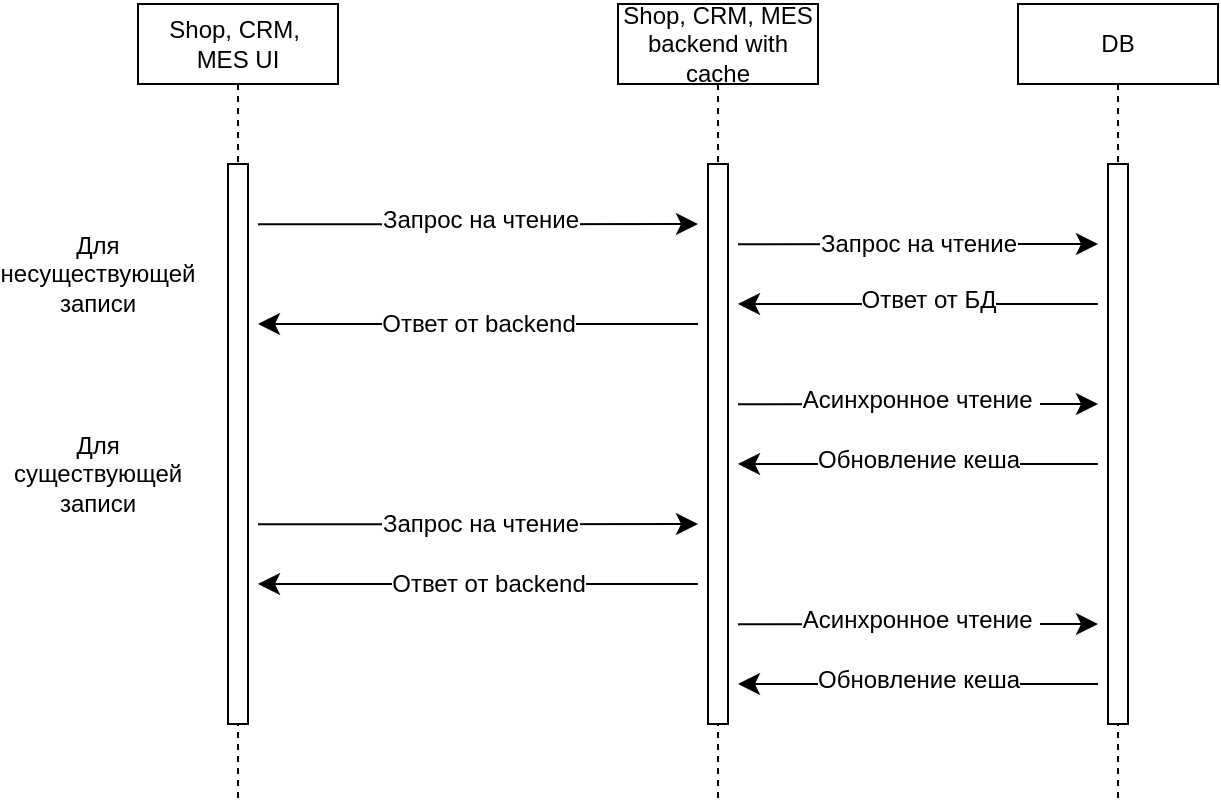 <mxfile version="26.0.3">
  <diagram name="Page-1" id="2YBvvXClWsGukQMizWep">
    <mxGraphModel dx="1133" dy="-204" grid="1" gridSize="10" guides="1" tooltips="1" connect="1" arrows="1" fold="1" page="0" pageScale="1" pageWidth="850" pageHeight="1100" math="0" shadow="0">
      <root>
        <mxCell id="0" />
        <mxCell id="1" parent="0" />
        <mxCell id="5T6kMtZdwsgVtmDSNC7b-7" value="Shop, CRM,&amp;nbsp;&lt;div&gt;MES UI&lt;/div&gt;" style="shape=umlLifeline;perimeter=lifelinePerimeter;whiteSpace=wrap;html=1;container=0;dropTarget=0;collapsible=0;recursiveResize=0;outlineConnect=0;portConstraint=eastwest;newEdgeStyle={&quot;edgeStyle&quot;:&quot;elbowEdgeStyle&quot;,&quot;elbow&quot;:&quot;vertical&quot;,&quot;curved&quot;:0,&quot;rounded&quot;:0};" vertex="1" parent="1">
          <mxGeometry x="-10" y="920" width="100" height="400" as="geometry" />
        </mxCell>
        <mxCell id="5T6kMtZdwsgVtmDSNC7b-8" value="" style="html=1;points=[];perimeter=orthogonalPerimeter;outlineConnect=0;targetShapes=umlLifeline;portConstraint=eastwest;newEdgeStyle={&quot;edgeStyle&quot;:&quot;elbowEdgeStyle&quot;,&quot;elbow&quot;:&quot;vertical&quot;,&quot;curved&quot;:0,&quot;rounded&quot;:0};" vertex="1" parent="5T6kMtZdwsgVtmDSNC7b-7">
          <mxGeometry x="45" y="80" width="10" height="280" as="geometry" />
        </mxCell>
        <mxCell id="5T6kMtZdwsgVtmDSNC7b-9" value="Shop, CRM, MES backend with cache" style="shape=umlLifeline;perimeter=lifelinePerimeter;whiteSpace=wrap;html=1;container=0;dropTarget=0;collapsible=0;recursiveResize=0;outlineConnect=0;portConstraint=eastwest;newEdgeStyle={&quot;edgeStyle&quot;:&quot;elbowEdgeStyle&quot;,&quot;elbow&quot;:&quot;vertical&quot;,&quot;curved&quot;:0,&quot;rounded&quot;:0};" vertex="1" parent="1">
          <mxGeometry x="230" y="920" width="100" height="400" as="geometry" />
        </mxCell>
        <mxCell id="5T6kMtZdwsgVtmDSNC7b-10" value="" style="html=1;points=[];perimeter=orthogonalPerimeter;outlineConnect=0;targetShapes=umlLifeline;portConstraint=eastwest;newEdgeStyle={&quot;edgeStyle&quot;:&quot;elbowEdgeStyle&quot;,&quot;elbow&quot;:&quot;vertical&quot;,&quot;curved&quot;:0,&quot;rounded&quot;:0};" vertex="1" parent="5T6kMtZdwsgVtmDSNC7b-9">
          <mxGeometry x="45" y="80" width="10" height="280" as="geometry" />
        </mxCell>
        <mxCell id="5T6kMtZdwsgVtmDSNC7b-11" value="DB" style="shape=umlLifeline;perimeter=lifelinePerimeter;whiteSpace=wrap;html=1;container=0;dropTarget=0;collapsible=0;recursiveResize=0;outlineConnect=0;portConstraint=eastwest;newEdgeStyle={&quot;edgeStyle&quot;:&quot;elbowEdgeStyle&quot;,&quot;elbow&quot;:&quot;vertical&quot;,&quot;curved&quot;:0,&quot;rounded&quot;:0};" vertex="1" parent="1">
          <mxGeometry x="430" y="920" width="100" height="400" as="geometry" />
        </mxCell>
        <mxCell id="5T6kMtZdwsgVtmDSNC7b-12" value="" style="html=1;points=[];perimeter=orthogonalPerimeter;outlineConnect=0;targetShapes=umlLifeline;portConstraint=eastwest;newEdgeStyle={&quot;edgeStyle&quot;:&quot;elbowEdgeStyle&quot;,&quot;elbow&quot;:&quot;vertical&quot;,&quot;curved&quot;:0,&quot;rounded&quot;:0};" vertex="1" parent="5T6kMtZdwsgVtmDSNC7b-11">
          <mxGeometry x="45" y="80" width="10" height="280" as="geometry" />
        </mxCell>
        <mxCell id="5T6kMtZdwsgVtmDSNC7b-19" style="edgeStyle=elbowEdgeStyle;curved=0;rounded=0;orthogonalLoop=1;jettySize=auto;html=1;elbow=vertical;fontSize=12;startSize=8;endSize=8;" edge="1" parent="1">
          <mxGeometry relative="1" as="geometry">
            <mxPoint x="50.0" y="1030.169" as="sourcePoint" />
            <mxPoint x="270" y="1030.005" as="targetPoint" />
          </mxGeometry>
        </mxCell>
        <mxCell id="5T6kMtZdwsgVtmDSNC7b-20" value="Запрос на чтение" style="edgeLabel;html=1;align=center;verticalAlign=middle;resizable=0;points=[];fontSize=12;" vertex="1" connectable="0" parent="5T6kMtZdwsgVtmDSNC7b-19">
          <mxGeometry x="0.229" y="1" relative="1" as="geometry">
            <mxPoint x="-25" y="-1" as="offset" />
          </mxGeometry>
        </mxCell>
        <mxCell id="5T6kMtZdwsgVtmDSNC7b-31" style="edgeStyle=elbowEdgeStyle;curved=0;rounded=0;orthogonalLoop=1;jettySize=auto;html=1;elbow=vertical;fontSize=12;startSize=8;endSize=8;" edge="1" parent="1">
          <mxGeometry relative="1" as="geometry">
            <mxPoint x="470" y="1070" as="sourcePoint" />
            <mxPoint x="290" y="1070.003" as="targetPoint" />
          </mxGeometry>
        </mxCell>
        <mxCell id="5T6kMtZdwsgVtmDSNC7b-32" value="Ответ от БД" style="edgeLabel;html=1;align=center;verticalAlign=middle;resizable=0;points=[];fontSize=12;" vertex="1" connectable="0" parent="5T6kMtZdwsgVtmDSNC7b-31">
          <mxGeometry x="0.309" y="-2" relative="1" as="geometry">
            <mxPoint x="33" as="offset" />
          </mxGeometry>
        </mxCell>
        <mxCell id="5T6kMtZdwsgVtmDSNC7b-33" style="edgeStyle=elbowEdgeStyle;curved=0;rounded=0;orthogonalLoop=1;jettySize=auto;html=1;elbow=vertical;fontSize=12;startSize=8;endSize=8;" edge="1" parent="1">
          <mxGeometry relative="1" as="geometry">
            <mxPoint x="270.0" y="1080.001" as="sourcePoint" />
            <mxPoint x="50.0" y="1080.001" as="targetPoint" />
          </mxGeometry>
        </mxCell>
        <mxCell id="5T6kMtZdwsgVtmDSNC7b-34" value="Ответ от backend" style="edgeLabel;html=1;align=center;verticalAlign=middle;resizable=0;points=[];fontSize=12;" vertex="1" connectable="0" parent="5T6kMtZdwsgVtmDSNC7b-33">
          <mxGeometry x="0.255" relative="1" as="geometry">
            <mxPoint x="28" as="offset" />
          </mxGeometry>
        </mxCell>
        <mxCell id="5T6kMtZdwsgVtmDSNC7b-35" style="edgeStyle=elbowEdgeStyle;curved=0;rounded=0;orthogonalLoop=1;jettySize=auto;html=1;elbow=vertical;fontSize=12;startSize=8;endSize=8;" edge="1" parent="1">
          <mxGeometry relative="1" as="geometry">
            <mxPoint x="290.0" y="1040.169" as="sourcePoint" />
            <mxPoint x="470" y="1040" as="targetPoint" />
          </mxGeometry>
        </mxCell>
        <mxCell id="5T6kMtZdwsgVtmDSNC7b-36" value="Запрос на чтение" style="edgeLabel;html=1;align=center;verticalAlign=middle;resizable=0;points=[];fontSize=12;" vertex="1" connectable="0" parent="5T6kMtZdwsgVtmDSNC7b-35">
          <mxGeometry x="0.229" y="1" relative="1" as="geometry">
            <mxPoint x="-21" y="1" as="offset" />
          </mxGeometry>
        </mxCell>
        <mxCell id="5T6kMtZdwsgVtmDSNC7b-38" style="edgeStyle=elbowEdgeStyle;curved=0;rounded=0;orthogonalLoop=1;jettySize=auto;html=1;elbow=vertical;fontSize=12;startSize=8;endSize=8;" edge="1" parent="1">
          <mxGeometry relative="1" as="geometry">
            <mxPoint x="50.0" y="1180.169" as="sourcePoint" />
            <mxPoint x="270" y="1180.005" as="targetPoint" />
          </mxGeometry>
        </mxCell>
        <mxCell id="5T6kMtZdwsgVtmDSNC7b-39" value="Запрос на чтение" style="edgeLabel;html=1;align=center;verticalAlign=middle;resizable=0;points=[];fontSize=12;" vertex="1" connectable="0" parent="5T6kMtZdwsgVtmDSNC7b-38">
          <mxGeometry x="0.229" y="1" relative="1" as="geometry">
            <mxPoint x="-25" y="1" as="offset" />
          </mxGeometry>
        </mxCell>
        <mxCell id="5T6kMtZdwsgVtmDSNC7b-40" style="edgeStyle=elbowEdgeStyle;curved=0;rounded=0;orthogonalLoop=1;jettySize=auto;html=1;elbow=vertical;fontSize=12;startSize=8;endSize=8;" edge="1" parent="1">
          <mxGeometry relative="1" as="geometry">
            <mxPoint x="470" y="1150" as="sourcePoint" />
            <mxPoint x="290" y="1150.003" as="targetPoint" />
          </mxGeometry>
        </mxCell>
        <mxCell id="5T6kMtZdwsgVtmDSNC7b-41" value="Обновление кеша" style="edgeLabel;html=1;align=center;verticalAlign=middle;resizable=0;points=[];fontSize=12;" vertex="1" connectable="0" parent="5T6kMtZdwsgVtmDSNC7b-40">
          <mxGeometry x="0.309" y="-2" relative="1" as="geometry">
            <mxPoint x="28" as="offset" />
          </mxGeometry>
        </mxCell>
        <mxCell id="5T6kMtZdwsgVtmDSNC7b-42" style="edgeStyle=elbowEdgeStyle;curved=0;rounded=0;orthogonalLoop=1;jettySize=auto;html=1;elbow=vertical;fontSize=12;startSize=8;endSize=8;" edge="1" parent="1">
          <mxGeometry relative="1" as="geometry">
            <mxPoint x="270.0" y="1210.001" as="sourcePoint" />
            <mxPoint x="50.0" y="1210.001" as="targetPoint" />
          </mxGeometry>
        </mxCell>
        <mxCell id="5T6kMtZdwsgVtmDSNC7b-43" value="Ответ от backend" style="edgeLabel;html=1;align=center;verticalAlign=middle;resizable=0;points=[];fontSize=12;" vertex="1" connectable="0" parent="5T6kMtZdwsgVtmDSNC7b-42">
          <mxGeometry x="0.255" relative="1" as="geometry">
            <mxPoint x="33" as="offset" />
          </mxGeometry>
        </mxCell>
        <mxCell id="5T6kMtZdwsgVtmDSNC7b-44" style="edgeStyle=elbowEdgeStyle;curved=0;rounded=0;orthogonalLoop=1;jettySize=auto;html=1;elbow=vertical;fontSize=12;startSize=8;endSize=8;" edge="1" parent="1">
          <mxGeometry relative="1" as="geometry">
            <mxPoint x="290.0" y="1120.169" as="sourcePoint" />
            <mxPoint x="470" y="1120" as="targetPoint" />
          </mxGeometry>
        </mxCell>
        <mxCell id="5T6kMtZdwsgVtmDSNC7b-45" value="Асинхронное чтение&amp;nbsp;" style="edgeLabel;html=1;align=center;verticalAlign=middle;resizable=0;points=[];fontSize=12;" vertex="1" connectable="0" parent="5T6kMtZdwsgVtmDSNC7b-44">
          <mxGeometry x="0.229" y="1" relative="1" as="geometry">
            <mxPoint x="-20" y="-1" as="offset" />
          </mxGeometry>
        </mxCell>
        <mxCell id="5T6kMtZdwsgVtmDSNC7b-46" value="Для несуществующей&lt;div&gt;записи&lt;/div&gt;" style="text;html=1;align=center;verticalAlign=middle;whiteSpace=wrap;rounded=0;" vertex="1" parent="1">
          <mxGeometry x="-60" y="1040" width="60" height="30" as="geometry" />
        </mxCell>
        <mxCell id="5T6kMtZdwsgVtmDSNC7b-48" value="Для существующей&lt;div&gt;записи&lt;/div&gt;" style="text;html=1;align=center;verticalAlign=middle;whiteSpace=wrap;rounded=0;" vertex="1" parent="1">
          <mxGeometry x="-60" y="1140" width="60" height="30" as="geometry" />
        </mxCell>
        <mxCell id="5T6kMtZdwsgVtmDSNC7b-49" style="edgeStyle=elbowEdgeStyle;curved=0;rounded=0;orthogonalLoop=1;jettySize=auto;html=1;elbow=vertical;fontSize=12;startSize=8;endSize=8;" edge="1" parent="1">
          <mxGeometry relative="1" as="geometry">
            <mxPoint x="470" y="1260" as="sourcePoint" />
            <mxPoint x="290" y="1260.003" as="targetPoint" />
          </mxGeometry>
        </mxCell>
        <mxCell id="5T6kMtZdwsgVtmDSNC7b-50" value="Обновление кеша" style="edgeLabel;html=1;align=center;verticalAlign=middle;resizable=0;points=[];fontSize=12;" vertex="1" connectable="0" parent="5T6kMtZdwsgVtmDSNC7b-49">
          <mxGeometry x="0.309" y="-2" relative="1" as="geometry">
            <mxPoint x="28" as="offset" />
          </mxGeometry>
        </mxCell>
        <mxCell id="5T6kMtZdwsgVtmDSNC7b-51" style="edgeStyle=elbowEdgeStyle;curved=0;rounded=0;orthogonalLoop=1;jettySize=auto;html=1;elbow=vertical;fontSize=12;startSize=8;endSize=8;" edge="1" parent="1">
          <mxGeometry relative="1" as="geometry">
            <mxPoint x="290.0" y="1230.169" as="sourcePoint" />
            <mxPoint x="470" y="1230" as="targetPoint" />
          </mxGeometry>
        </mxCell>
        <mxCell id="5T6kMtZdwsgVtmDSNC7b-52" value="Асинхронное чтение&amp;nbsp;" style="edgeLabel;html=1;align=center;verticalAlign=middle;resizable=0;points=[];fontSize=12;" vertex="1" connectable="0" parent="5T6kMtZdwsgVtmDSNC7b-51">
          <mxGeometry x="0.229" y="1" relative="1" as="geometry">
            <mxPoint x="-20" y="-1" as="offset" />
          </mxGeometry>
        </mxCell>
      </root>
    </mxGraphModel>
  </diagram>
</mxfile>
